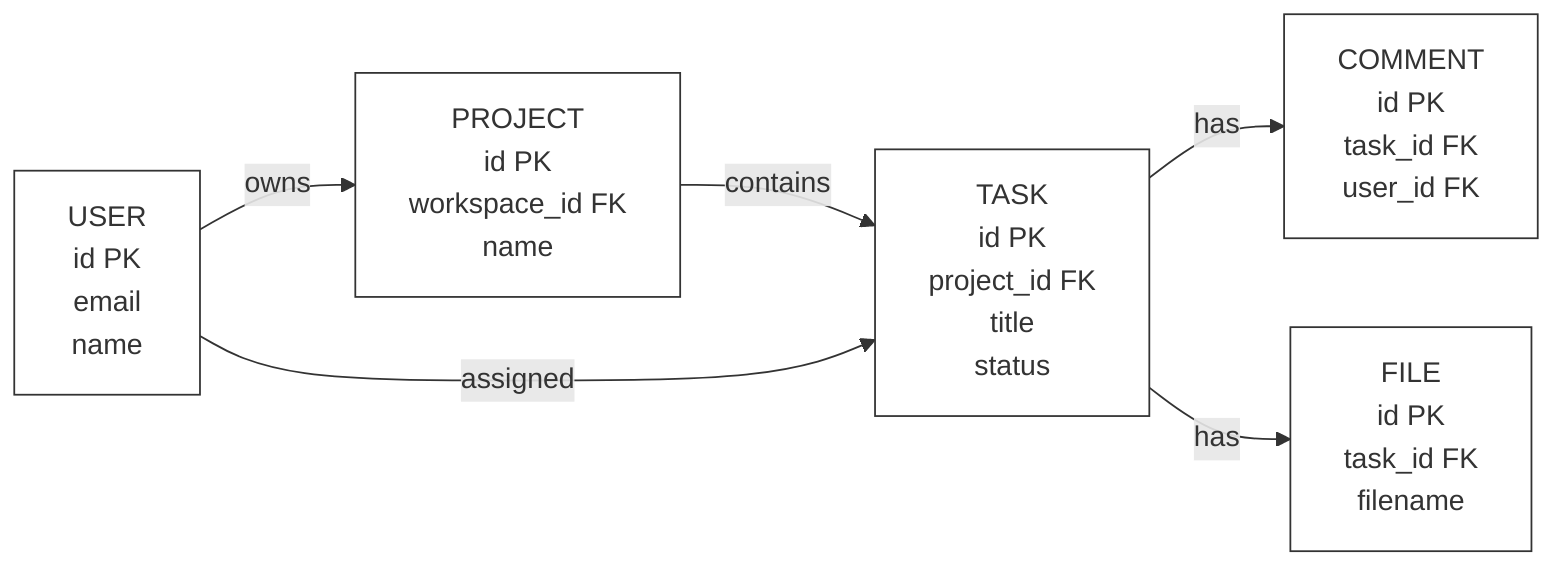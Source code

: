 graph LR
  %% Horizontal ERD-like flow using labeled nodes (compact vertically)
  USER["USER\nid PK\nemail\nname"]
  PROJECT["PROJECT\nid PK\nworkspace_id FK\nname"]
  TASK["TASK\nid PK\nproject_id FK\ntitle\nstatus"]
  COMMENT["COMMENT\nid PK\ntask_id FK\nuser_id FK"]
  FILE["FILE\nid PK\ntask_id FK\nfilename"]

  USER -->|owns| PROJECT
  PROJECT -->|contains| TASK
  USER -->|assigned| TASK
  TASK -->|has| COMMENT
  TASK -->|has| FILE

  classDef entity fill:#fff,stroke:#333,stroke-width:1px;
  class USER,PROJECT,TASK,COMMENT,FILE entity